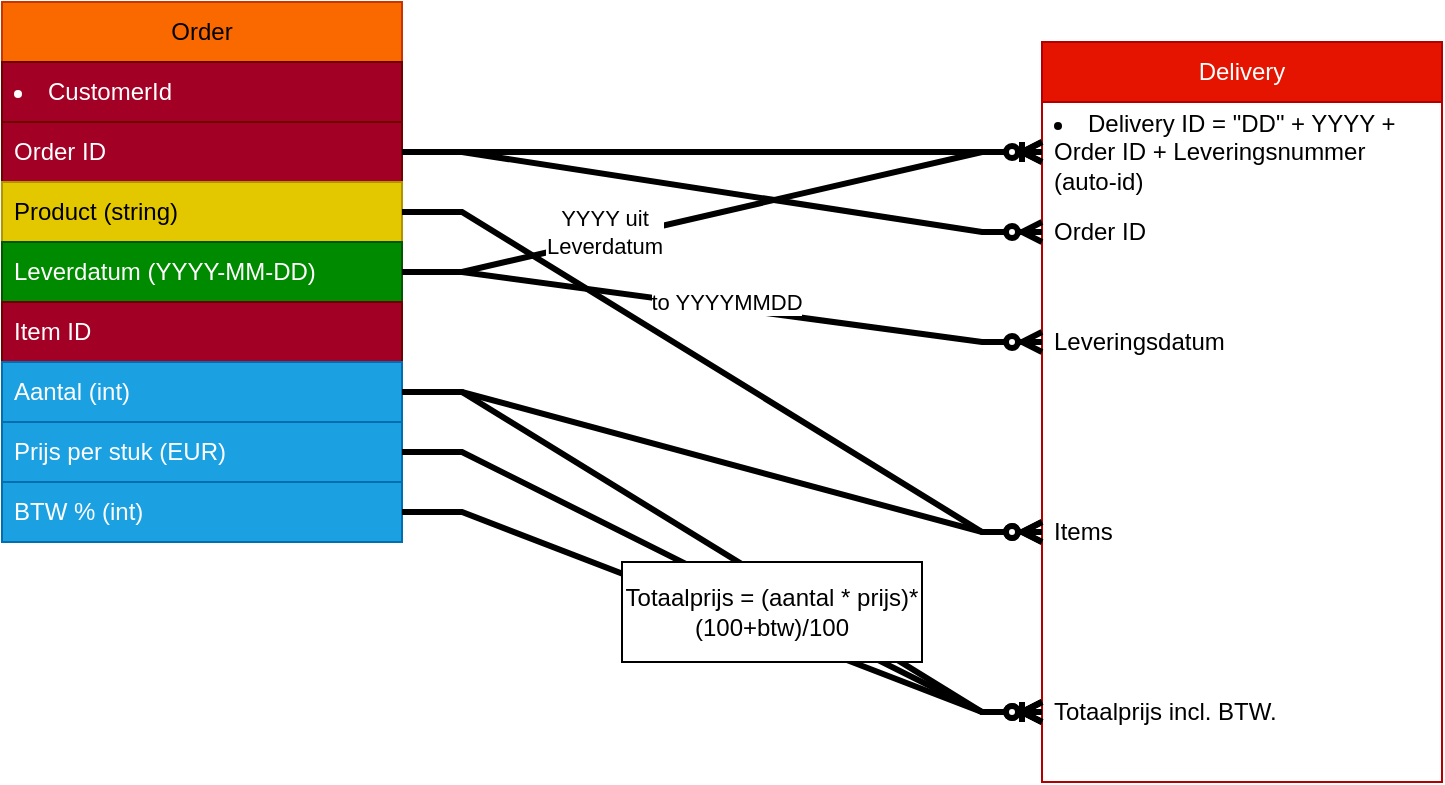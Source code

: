 <mxfile version="27.0.5">
  <diagram name="Page-1" id="RNe8ypY_Ru98jk20W5PO">
    <mxGraphModel dx="1158" dy="823" grid="1" gridSize="10" guides="1" tooltips="1" connect="1" arrows="1" fold="1" page="1" pageScale="1" pageWidth="850" pageHeight="1100" math="0" shadow="0">
      <root>
        <mxCell id="0" />
        <mxCell id="1" parent="0" />
        <mxCell id="5H7RGx8bHBv9PJgLz2B1-3" value="Order" style="swimlane;fontStyle=0;childLayout=stackLayout;horizontal=1;startSize=30;horizontalStack=0;resizeParent=1;resizeParentMax=0;resizeLast=0;collapsible=1;marginBottom=0;whiteSpace=wrap;html=1;fillColor=#fa6800;fontColor=#000000;strokeColor=#C73500;" parent="1" vertex="1">
          <mxGeometry y="60" width="200" height="270" as="geometry">
            <mxRectangle y="60" width="80" height="30" as="alternateBounds" />
          </mxGeometry>
        </mxCell>
        <mxCell id="5H7RGx8bHBv9PJgLz2B1-4" value="&lt;li&gt;CustomerId&lt;/li&gt;" style="text;strokeColor=#6F0000;fillColor=#a20025;align=left;verticalAlign=middle;spacingLeft=4;spacingRight=4;overflow=hidden;points=[[0,0.5],[1,0.5]];portConstraint=eastwest;rotatable=0;whiteSpace=wrap;html=1;fontColor=#ffffff;" parent="5H7RGx8bHBv9PJgLz2B1-3" vertex="1">
          <mxGeometry y="30" width="200" height="30" as="geometry" />
        </mxCell>
        <mxCell id="5H7RGx8bHBv9PJgLz2B1-5" value="&lt;span data-contrast=&quot;auto&quot; lang=&quot;EN-US&quot; class=&quot;TextRun SCXW167402804 BCX8&quot;&gt;&lt;span class=&quot;NormalTextRun SCXW167402804 BCX8&quot;&gt;Order ID&lt;/span&gt;&lt;/span&gt;" style="text;strokeColor=#6F0000;fillColor=#a20025;align=left;verticalAlign=middle;spacingLeft=4;spacingRight=4;overflow=hidden;points=[[0,0.5],[1,0.5]];portConstraint=eastwest;rotatable=0;whiteSpace=wrap;html=1;fontColor=#ffffff;" parent="5H7RGx8bHBv9PJgLz2B1-3" vertex="1">
          <mxGeometry y="60" width="200" height="30" as="geometry" />
        </mxCell>
        <mxCell id="5H7RGx8bHBv9PJgLz2B1-10" value="Product (string)" style="text;strokeColor=#B09500;fillColor=#e3c800;align=left;verticalAlign=middle;spacingLeft=4;spacingRight=4;overflow=hidden;points=[[0,0.5],[1,0.5]];portConstraint=eastwest;rotatable=0;whiteSpace=wrap;html=1;fontColor=#000000;" parent="5H7RGx8bHBv9PJgLz2B1-3" vertex="1">
          <mxGeometry y="90" width="200" height="30" as="geometry" />
        </mxCell>
        <mxCell id="5H7RGx8bHBv9PJgLz2B1-23" value="Leverdatum (YYYY-MM-DD)" style="text;strokeColor=#005700;fillColor=#008a00;align=left;verticalAlign=middle;spacingLeft=4;spacingRight=4;overflow=hidden;points=[[0,0.5],[1,0.5]];portConstraint=eastwest;rotatable=0;whiteSpace=wrap;html=1;fontColor=#ffffff;" parent="5H7RGx8bHBv9PJgLz2B1-3" vertex="1">
          <mxGeometry y="120" width="200" height="30" as="geometry" />
        </mxCell>
        <mxCell id="5H7RGx8bHBv9PJgLz2B1-6" value="Item ID" style="text;strokeColor=#6F0000;fillColor=#a20025;align=left;verticalAlign=middle;spacingLeft=4;spacingRight=4;overflow=hidden;points=[[0,0.5],[1,0.5]];portConstraint=eastwest;rotatable=0;whiteSpace=wrap;html=1;fontColor=#ffffff;" parent="5H7RGx8bHBv9PJgLz2B1-3" vertex="1">
          <mxGeometry y="150" width="200" height="30" as="geometry" />
        </mxCell>
        <mxCell id="5H7RGx8bHBv9PJgLz2B1-11" value="Aantal (int)" style="text;strokeColor=#006EAF;fillColor=#1ba1e2;align=left;verticalAlign=middle;spacingLeft=4;spacingRight=4;overflow=hidden;points=[[0,0.5],[1,0.5]];portConstraint=eastwest;rotatable=0;whiteSpace=wrap;html=1;fontColor=#ffffff;" parent="5H7RGx8bHBv9PJgLz2B1-3" vertex="1">
          <mxGeometry y="180" width="200" height="30" as="geometry" />
        </mxCell>
        <mxCell id="5H7RGx8bHBv9PJgLz2B1-22" value="Prijs per stuk (EUR)" style="text;strokeColor=#006EAF;fillColor=#1ba1e2;align=left;verticalAlign=middle;spacingLeft=4;spacingRight=4;overflow=hidden;points=[[0,0.5],[1,0.5]];portConstraint=eastwest;rotatable=0;whiteSpace=wrap;html=1;fontColor=#ffffff;" parent="5H7RGx8bHBv9PJgLz2B1-3" vertex="1">
          <mxGeometry y="210" width="200" height="30" as="geometry" />
        </mxCell>
        <mxCell id="5H7RGx8bHBv9PJgLz2B1-21" value="BTW % (int)" style="text;strokeColor=#006EAF;fillColor=#1ba1e2;align=left;verticalAlign=middle;spacingLeft=4;spacingRight=4;overflow=hidden;points=[[0,0.5],[1,0.5]];portConstraint=eastwest;rotatable=0;whiteSpace=wrap;html=1;fontColor=#ffffff;" parent="5H7RGx8bHBv9PJgLz2B1-3" vertex="1">
          <mxGeometry y="240" width="200" height="30" as="geometry" />
        </mxCell>
        <mxCell id="5H7RGx8bHBv9PJgLz2B1-15" value="Delivery" style="swimlane;fontStyle=0;childLayout=stackLayout;horizontal=1;startSize=30;horizontalStack=0;resizeParent=1;resizeParentMax=0;resizeLast=0;collapsible=1;marginBottom=0;whiteSpace=wrap;html=1;fillColor=#e51400;fontColor=#ffffff;strokeColor=#B20000;" parent="1" vertex="1">
          <mxGeometry x="520" y="80" width="200" height="370" as="geometry">
            <mxRectangle y="60" width="80" height="30" as="alternateBounds" />
          </mxGeometry>
        </mxCell>
        <mxCell id="5H7RGx8bHBv9PJgLz2B1-16" value="&lt;li&gt;&lt;span data-contrast=&quot;auto&quot; lang=&quot;EN-US&quot; class=&quot;TextRun SCXW167402804 BCX8&quot;&gt;&lt;span class=&quot;NormalTextRun SCXW167402804 BCX8&quot;&gt;Delivery ID = &quot;DD&quot; + YYYY + Order ID + Leveringsnummer (auto-id) &lt;br&gt;&lt;/span&gt;&lt;/span&gt;&lt;/li&gt;" style="text;strokeColor=none;fillColor=none;align=left;verticalAlign=middle;spacingLeft=4;spacingRight=4;overflow=hidden;points=[[0,0.5],[1,0.5]];portConstraint=eastwest;rotatable=0;whiteSpace=wrap;html=1;" parent="5H7RGx8bHBv9PJgLz2B1-15" vertex="1">
          <mxGeometry y="30" width="200" height="50" as="geometry" />
        </mxCell>
        <mxCell id="5H7RGx8bHBv9PJgLz2B1-17" value="&lt;span data-contrast=&quot;auto&quot; lang=&quot;EN-US&quot; class=&quot;TextRun SCXW167402804 BCX8&quot;&gt;&lt;span class=&quot;NormalTextRun SCXW167402804 BCX8&quot;&gt;Order ID&lt;/span&gt;&lt;/span&gt;" style="text;strokeColor=none;fillColor=none;align=left;verticalAlign=middle;spacingLeft=4;spacingRight=4;overflow=hidden;points=[[0,0.5],[1,0.5]];portConstraint=eastwest;rotatable=0;whiteSpace=wrap;html=1;" parent="5H7RGx8bHBv9PJgLz2B1-15" vertex="1">
          <mxGeometry y="80" width="200" height="30" as="geometry" />
        </mxCell>
        <mxCell id="5H7RGx8bHBv9PJgLz2B1-18" value="&lt;span data-contrast=&quot;auto&quot; lang=&quot;EN-US&quot; class=&quot;TextRun SCXW167402804 BCX8&quot;&gt;&lt;span class=&quot;NormalTextRun SpellingErrorV2Themed SCXW167402804 BCX8&quot;&gt;Leveringsdatum&lt;/span&gt;&lt;/span&gt;" style="text;strokeColor=none;fillColor=none;align=left;verticalAlign=middle;spacingLeft=4;spacingRight=4;overflow=hidden;points=[[0,0.5],[1,0.5]];portConstraint=eastwest;rotatable=0;whiteSpace=wrap;html=1;" parent="5H7RGx8bHBv9PJgLz2B1-15" vertex="1">
          <mxGeometry y="110" width="200" height="80" as="geometry" />
        </mxCell>
        <mxCell id="5H7RGx8bHBv9PJgLz2B1-19" value="&lt;span data-contrast=&quot;auto&quot; lang=&quot;EN-US&quot; class=&quot;TextRun SCXW167402804 BCX8&quot;&gt;&lt;span class=&quot;NormalTextRun SCXW167402804 BCX8&quot;&gt;Items&lt;/span&gt;&lt;/span&gt;" style="text;strokeColor=none;fillColor=none;align=left;verticalAlign=middle;spacingLeft=4;spacingRight=4;overflow=hidden;points=[[0,0.5],[1,0.5]];portConstraint=eastwest;rotatable=0;whiteSpace=wrap;html=1;" parent="5H7RGx8bHBv9PJgLz2B1-15" vertex="1">
          <mxGeometry y="190" width="200" height="110" as="geometry" />
        </mxCell>
        <mxCell id="5H7RGx8bHBv9PJgLz2B1-20" value="&lt;span data-contrast=&quot;auto&quot; lang=&quot;EN-US&quot; class=&quot;TextRun SCXW167402804 BCX8&quot;&gt;T&lt;span class=&quot;NormalTextRun SpellingErrorV2Themed SCXW167402804 BCX8&quot;&gt;otaalprijs&lt;/span&gt;&lt;span class=&quot;NormalTextRun SCXW167402804 BCX8&quot;&gt; incl. BTW&lt;/span&gt;&lt;/span&gt;&lt;span data-contrast=&quot;auto&quot; lang=&quot;EN-US&quot; class=&quot;TextRun SCXW167402804 BCX8&quot;&gt;&lt;span class=&quot;NormalTextRun SCXW167402804 BCX8&quot;&gt;.&lt;/span&gt;&lt;/span&gt;" style="text;strokeColor=none;fillColor=none;align=left;verticalAlign=middle;spacingLeft=4;spacingRight=4;overflow=hidden;points=[[0,0.5],[1,0.5]];portConstraint=eastwest;rotatable=0;whiteSpace=wrap;html=1;" parent="5H7RGx8bHBv9PJgLz2B1-15" vertex="1">
          <mxGeometry y="300" width="200" height="70" as="geometry" />
        </mxCell>
        <mxCell id="5H7RGx8bHBv9PJgLz2B1-24" value="" style="edgeStyle=entityRelationEdgeStyle;fontSize=12;html=1;endArrow=ERoneToMany;rounded=0;strokeWidth=3;" parent="1" source="5H7RGx8bHBv9PJgLz2B1-23" target="5H7RGx8bHBv9PJgLz2B1-16" edge="1">
          <mxGeometry width="100" height="100" relative="1" as="geometry">
            <mxPoint x="200" y="320" as="sourcePoint" />
            <mxPoint x="300" y="220" as="targetPoint" />
          </mxGeometry>
        </mxCell>
        <mxCell id="5H7RGx8bHBv9PJgLz2B1-32" value="YYYY uit &lt;br&gt;Leverdatum" style="edgeLabel;html=1;align=center;verticalAlign=middle;resizable=0;points=[];" parent="5H7RGx8bHBv9PJgLz2B1-24" vertex="1" connectable="0">
          <mxGeometry x="0.003" y="5" relative="1" as="geometry">
            <mxPoint x="-59" y="15" as="offset" />
          </mxGeometry>
        </mxCell>
        <mxCell id="5H7RGx8bHBv9PJgLz2B1-26" value="" style="edgeStyle=entityRelationEdgeStyle;fontSize=12;html=1;endArrow=ERzeroToMany;endFill=1;rounded=0;strokeWidth=3;" parent="1" source="5H7RGx8bHBv9PJgLz2B1-5" target="5H7RGx8bHBv9PJgLz2B1-16" edge="1">
          <mxGeometry width="100" height="100" relative="1" as="geometry">
            <mxPoint x="280" y="290" as="sourcePoint" />
            <mxPoint x="380" y="190" as="targetPoint" />
          </mxGeometry>
        </mxCell>
        <mxCell id="5H7RGx8bHBv9PJgLz2B1-28" value="" style="edgeStyle=entityRelationEdgeStyle;fontSize=12;html=1;endArrow=ERzeroToMany;endFill=1;rounded=0;strokeWidth=3;" parent="1" source="5H7RGx8bHBv9PJgLz2B1-5" target="5H7RGx8bHBv9PJgLz2B1-17" edge="1">
          <mxGeometry width="100" height="100" relative="1" as="geometry">
            <mxPoint x="200" y="140" as="sourcePoint" />
            <mxPoint x="425" y="130" as="targetPoint" />
          </mxGeometry>
        </mxCell>
        <mxCell id="5H7RGx8bHBv9PJgLz2B1-29" value="" style="edgeStyle=entityRelationEdgeStyle;fontSize=12;html=1;endArrow=ERzeroToMany;endFill=1;rounded=0;strokeWidth=3;" parent="1" source="5H7RGx8bHBv9PJgLz2B1-23" target="5H7RGx8bHBv9PJgLz2B1-18" edge="1">
          <mxGeometry width="100" height="100" relative="1" as="geometry">
            <mxPoint x="200" y="320" as="sourcePoint" />
            <mxPoint x="300" y="220" as="targetPoint" />
            <Array as="points">
              <mxPoint x="420" y="290" />
              <mxPoint x="410" y="280" />
              <mxPoint x="450" y="210" />
              <mxPoint x="430" y="250" />
            </Array>
          </mxGeometry>
        </mxCell>
        <mxCell id="5H7RGx8bHBv9PJgLz2B1-30" value="to YYYYMMDD" style="edgeLabel;html=1;align=center;verticalAlign=middle;resizable=0;points=[];" parent="5H7RGx8bHBv9PJgLz2B1-29" vertex="1" connectable="0">
          <mxGeometry x="0.014" y="-1" relative="1" as="geometry">
            <mxPoint y="-4" as="offset" />
          </mxGeometry>
        </mxCell>
        <mxCell id="5H7RGx8bHBv9PJgLz2B1-31" value="" style="edgeStyle=entityRelationEdgeStyle;fontSize=12;html=1;endArrow=ERoneToMany;rounded=0;exitX=1;exitY=0.5;exitDx=0;exitDy=0;entryX=0;entryY=0.5;entryDx=0;entryDy=0;strokeWidth=3;" parent="1" source="5H7RGx8bHBv9PJgLz2B1-11" target="5H7RGx8bHBv9PJgLz2B1-20" edge="1">
          <mxGeometry width="100" height="100" relative="1" as="geometry">
            <mxPoint x="280" y="290" as="sourcePoint" />
            <mxPoint x="380" y="190" as="targetPoint" />
          </mxGeometry>
        </mxCell>
        <mxCell id="5H7RGx8bHBv9PJgLz2B1-34" value="" style="edgeStyle=entityRelationEdgeStyle;fontSize=12;html=1;endArrow=ERzeroToMany;endFill=1;rounded=0;strokeWidth=3;" parent="1" source="5H7RGx8bHBv9PJgLz2B1-22" target="5H7RGx8bHBv9PJgLz2B1-20" edge="1">
          <mxGeometry width="100" height="100" relative="1" as="geometry">
            <mxPoint x="200" y="290" as="sourcePoint" />
            <mxPoint x="300" y="190" as="targetPoint" />
          </mxGeometry>
        </mxCell>
        <mxCell id="5H7RGx8bHBv9PJgLz2B1-35" value="" style="edgeStyle=entityRelationEdgeStyle;fontSize=12;html=1;endArrow=ERzeroToMany;endFill=1;rounded=0;strokeWidth=3;" parent="1" source="5H7RGx8bHBv9PJgLz2B1-21" target="5H7RGx8bHBv9PJgLz2B1-20" edge="1">
          <mxGeometry width="100" height="100" relative="1" as="geometry">
            <mxPoint x="200" y="320" as="sourcePoint" />
            <mxPoint x="300" y="220" as="targetPoint" />
          </mxGeometry>
        </mxCell>
        <mxCell id="5H7RGx8bHBv9PJgLz2B1-36" value="Totaalprijs = (aantal * prijs)*(100+btw)/100" style="html=1;whiteSpace=wrap;" parent="1" vertex="1">
          <mxGeometry x="310" y="340" width="150" height="50" as="geometry" />
        </mxCell>
        <mxCell id="5H7RGx8bHBv9PJgLz2B1-38" value="" style="edgeStyle=entityRelationEdgeStyle;fontSize=12;html=1;endArrow=ERzeroToMany;endFill=1;rounded=0;strokeWidth=3;" parent="1" source="5H7RGx8bHBv9PJgLz2B1-10" target="5H7RGx8bHBv9PJgLz2B1-19" edge="1">
          <mxGeometry width="100" height="100" relative="1" as="geometry">
            <mxPoint x="200" y="170" as="sourcePoint" />
            <mxPoint x="300" y="70" as="targetPoint" />
            <Array as="points">
              <mxPoint x="530" y="310" />
            </Array>
          </mxGeometry>
        </mxCell>
        <mxCell id="5H7RGx8bHBv9PJgLz2B1-39" value="" style="edgeStyle=entityRelationEdgeStyle;fontSize=12;html=1;endArrow=ERzeroToMany;endFill=1;rounded=0;strokeWidth=3;" parent="1" source="5H7RGx8bHBv9PJgLz2B1-11" target="5H7RGx8bHBv9PJgLz2B1-19" edge="1">
          <mxGeometry width="100" height="100" relative="1" as="geometry">
            <mxPoint x="200" y="250" as="sourcePoint" />
            <mxPoint x="300" y="150" as="targetPoint" />
          </mxGeometry>
        </mxCell>
      </root>
    </mxGraphModel>
  </diagram>
</mxfile>
